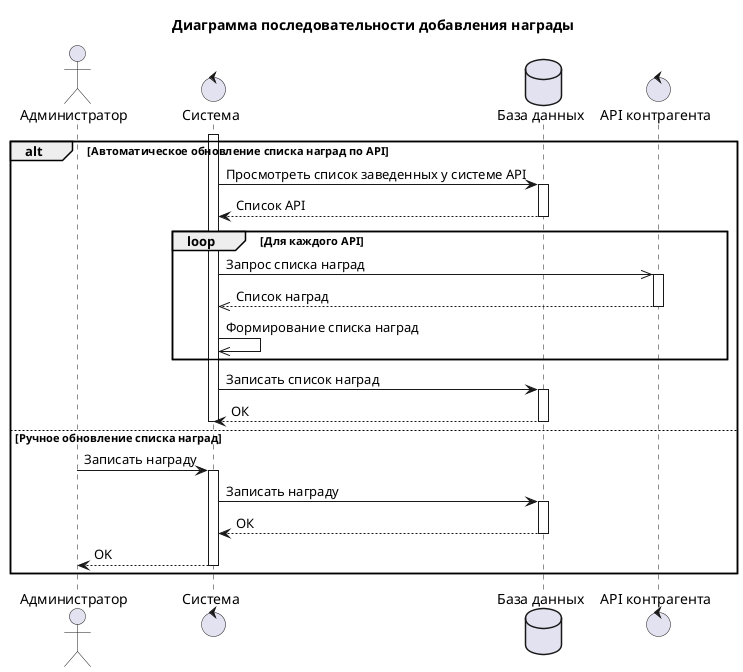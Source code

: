 @startuml
title Диаграмма последовательности добавления награды

actor "Администратор" as Admin
control "Система" as System
database "База данных" as DB
control "API контрагента" as API

alt Автоматическое обновление списка наград по API

activate System
System -> DB: Просмотреть список заведенных у системе API
activate DB
DB --> System: Список API
deactivate DB

loop Для каждого API
    System ->> API: Запрос списка наград
    activate API
    API-->> System : Список наград
    deactivate API
    System ->> System : Формирование списка наград
end

System -> DB: Записать список наград
activate DB
DB --> System: ОК
deactivate DB
deactivate System

else Ручное обновление списка наград

Admin -> System: Записать награду
activate System
System -> DB: Записать награду
activate DB
DB --> System: ОК
deactivate DB
System --> Admin: OK
deactivate System

end
@enduml
